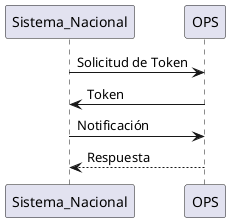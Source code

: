 @startuml

Sistema_Nacional -> OPS: Solicitud de Token
OPS -> Sistema_Nacional:  Token

Sistema_Nacional -> OPS: Notificación
OPS --> Sistema_Nacional:  Respuesta

@enduml